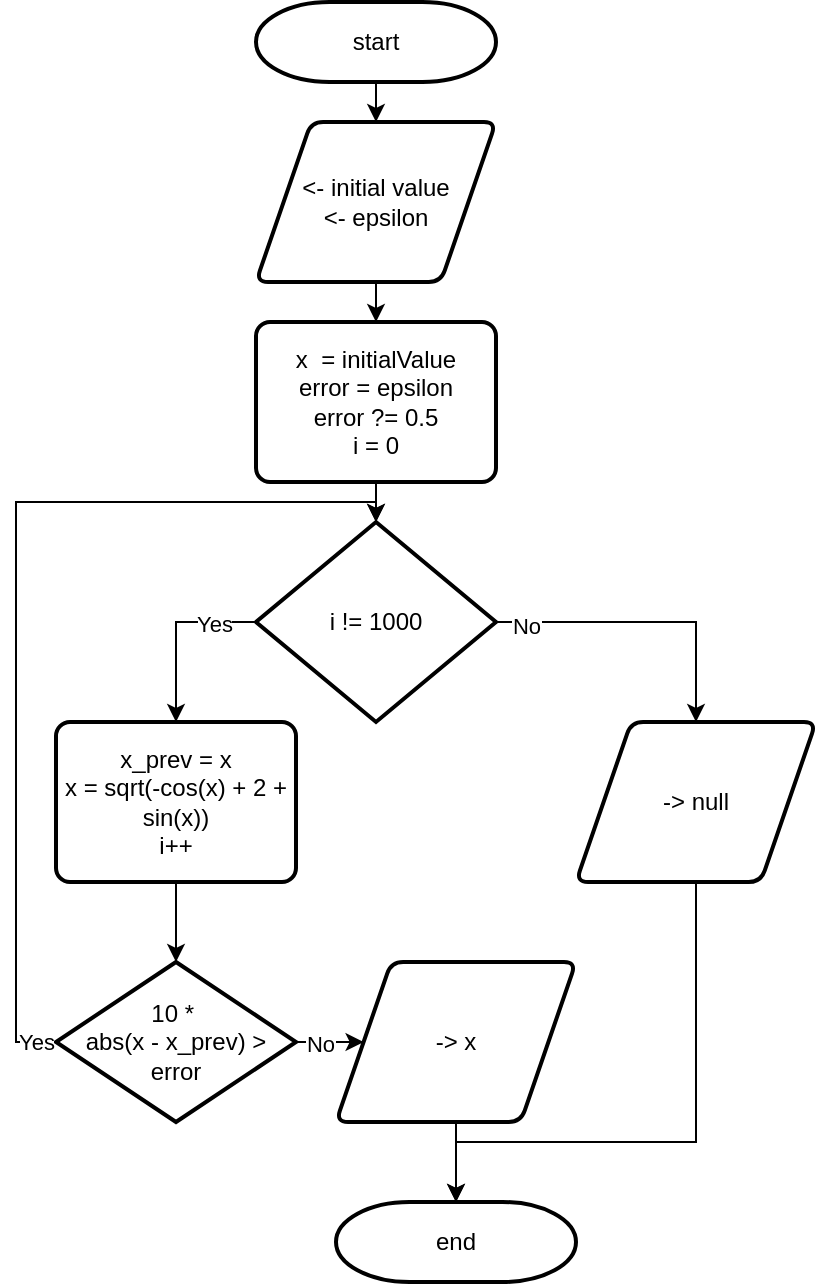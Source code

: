 <mxfile version="24.7.8" pages="2">
  <diagram name="Page-1" id="qlHcNVXUwtMzA2M0lPUo">
    <mxGraphModel dx="1050" dy="621" grid="1" gridSize="10" guides="1" tooltips="1" connect="1" arrows="1" fold="1" page="1" pageScale="1" pageWidth="1100" pageHeight="850" math="0" shadow="0">
      <root>
        <mxCell id="0" />
        <mxCell id="1" parent="0" />
        <mxCell id="rspi4K_giUkwoIs5XBeX-9" style="edgeStyle=orthogonalEdgeStyle;rounded=0;orthogonalLoop=1;jettySize=auto;html=1;exitX=0.5;exitY=1;exitDx=0;exitDy=0;exitPerimeter=0;entryX=0.5;entryY=0;entryDx=0;entryDy=0;" parent="1" source="rspi4K_giUkwoIs5XBeX-4" target="rspi4K_giUkwoIs5XBeX-8" edge="1">
          <mxGeometry relative="1" as="geometry" />
        </mxCell>
        <mxCell id="rspi4K_giUkwoIs5XBeX-4" value="start" style="strokeWidth=2;html=1;shape=mxgraph.flowchart.terminator;whiteSpace=wrap;" parent="1" vertex="1">
          <mxGeometry x="360" y="40" width="120" height="40" as="geometry" />
        </mxCell>
        <mxCell id="rspi4K_giUkwoIs5XBeX-7" value="x&amp;nbsp; = initialValue&lt;div&gt;error = epsilon&lt;/div&gt;&lt;div&gt;error ?= 0.5&lt;/div&gt;&lt;div&gt;i = 0&lt;/div&gt;" style="rounded=1;whiteSpace=wrap;html=1;absoluteArcSize=1;arcSize=14;strokeWidth=2;" parent="1" vertex="1">
          <mxGeometry x="360" y="200" width="120" height="80" as="geometry" />
        </mxCell>
        <mxCell id="rspi4K_giUkwoIs5XBeX-10" style="edgeStyle=orthogonalEdgeStyle;rounded=0;orthogonalLoop=1;jettySize=auto;html=1;exitX=0.5;exitY=1;exitDx=0;exitDy=0;" parent="1" source="rspi4K_giUkwoIs5XBeX-8" target="rspi4K_giUkwoIs5XBeX-7" edge="1">
          <mxGeometry relative="1" as="geometry" />
        </mxCell>
        <mxCell id="rspi4K_giUkwoIs5XBeX-8" value="&amp;lt;- initial value&lt;div&gt;&amp;lt;- epsilon&lt;/div&gt;" style="shape=parallelogram;html=1;strokeWidth=2;perimeter=parallelogramPerimeter;whiteSpace=wrap;rounded=1;arcSize=12;size=0.23;" parent="1" vertex="1">
          <mxGeometry x="360" y="100" width="120" height="80" as="geometry" />
        </mxCell>
        <mxCell id="rspi4K_giUkwoIs5XBeX-15" style="edgeStyle=orthogonalEdgeStyle;rounded=0;orthogonalLoop=1;jettySize=auto;html=1;exitX=0;exitY=0.5;exitDx=0;exitDy=0;exitPerimeter=0;entryX=0.5;entryY=0;entryDx=0;entryDy=0;" parent="1" source="rspi4K_giUkwoIs5XBeX-12" target="rspi4K_giUkwoIs5XBeX-14" edge="1">
          <mxGeometry relative="1" as="geometry" />
        </mxCell>
        <mxCell id="p2M1dEwy1PT4JJS1pHRV-5" value="Yes" style="edgeLabel;html=1;align=center;verticalAlign=middle;resizable=0;points=[];" vertex="1" connectable="0" parent="rspi4K_giUkwoIs5XBeX-15">
          <mxGeometry x="-0.529" y="1" relative="1" as="geometry">
            <mxPoint as="offset" />
          </mxGeometry>
        </mxCell>
        <mxCell id="agQnURrUR8drWCu4zX6V-3" style="edgeStyle=orthogonalEdgeStyle;rounded=0;orthogonalLoop=1;jettySize=auto;html=1;exitX=1;exitY=0.5;exitDx=0;exitDy=0;exitPerimeter=0;entryX=0.5;entryY=0;entryDx=0;entryDy=0;" edge="1" parent="1" source="rspi4K_giUkwoIs5XBeX-12" target="agQnURrUR8drWCu4zX6V-2">
          <mxGeometry relative="1" as="geometry" />
        </mxCell>
        <mxCell id="p2M1dEwy1PT4JJS1pHRV-6" value="No" style="edgeLabel;html=1;align=center;verticalAlign=middle;resizable=0;points=[];" vertex="1" connectable="0" parent="agQnURrUR8drWCu4zX6V-3">
          <mxGeometry x="-0.803" y="-2" relative="1" as="geometry">
            <mxPoint as="offset" />
          </mxGeometry>
        </mxCell>
        <mxCell id="rspi4K_giUkwoIs5XBeX-12" value="i != 1000" style="strokeWidth=2;html=1;shape=mxgraph.flowchart.decision;whiteSpace=wrap;" parent="1" vertex="1">
          <mxGeometry x="360" y="300" width="120" height="100" as="geometry" />
        </mxCell>
        <mxCell id="rspi4K_giUkwoIs5XBeX-13" style="edgeStyle=orthogonalEdgeStyle;rounded=0;orthogonalLoop=1;jettySize=auto;html=1;exitX=0.5;exitY=1;exitDx=0;exitDy=0;entryX=0.5;entryY=0;entryDx=0;entryDy=0;entryPerimeter=0;" parent="1" source="rspi4K_giUkwoIs5XBeX-7" target="rspi4K_giUkwoIs5XBeX-12" edge="1">
          <mxGeometry relative="1" as="geometry" />
        </mxCell>
        <mxCell id="rspi4K_giUkwoIs5XBeX-14" value="x_prev = x&lt;div&gt;x = sqrt(-cos(x) + 2 + sin(x))&lt;/div&gt;&lt;div&gt;i++&lt;/div&gt;" style="rounded=1;whiteSpace=wrap;html=1;absoluteArcSize=1;arcSize=14;strokeWidth=2;" parent="1" vertex="1">
          <mxGeometry x="260" y="400" width="120" height="80" as="geometry" />
        </mxCell>
        <mxCell id="rspi4K_giUkwoIs5XBeX-21" style="edgeStyle=orthogonalEdgeStyle;rounded=0;orthogonalLoop=1;jettySize=auto;html=1;exitX=1;exitY=0.5;exitDx=0;exitDy=0;exitPerimeter=0;entryX=0;entryY=0.5;entryDx=0;entryDy=0;" parent="1" source="rspi4K_giUkwoIs5XBeX-16" target="rspi4K_giUkwoIs5XBeX-19" edge="1">
          <mxGeometry relative="1" as="geometry" />
        </mxCell>
        <mxCell id="p2M1dEwy1PT4JJS1pHRV-8" value="No" style="edgeLabel;html=1;align=center;verticalAlign=middle;resizable=0;points=[];" vertex="1" connectable="0" parent="rspi4K_giUkwoIs5XBeX-21">
          <mxGeometry x="-0.302" y="-1" relative="1" as="geometry">
            <mxPoint as="offset" />
          </mxGeometry>
        </mxCell>
        <mxCell id="rspi4K_giUkwoIs5XBeX-16" value="10 *&amp;nbsp;&lt;div&gt;abs(x - x_prev) &amp;gt; error&lt;/div&gt;" style="strokeWidth=2;html=1;shape=mxgraph.flowchart.decision;whiteSpace=wrap;" parent="1" vertex="1">
          <mxGeometry x="260" y="520" width="120" height="80" as="geometry" />
        </mxCell>
        <mxCell id="rspi4K_giUkwoIs5XBeX-17" style="edgeStyle=orthogonalEdgeStyle;rounded=0;orthogonalLoop=1;jettySize=auto;html=1;exitX=0;exitY=0.5;exitDx=0;exitDy=0;exitPerimeter=0;entryX=0.5;entryY=0;entryDx=0;entryDy=0;entryPerimeter=0;" parent="1" source="rspi4K_giUkwoIs5XBeX-16" target="rspi4K_giUkwoIs5XBeX-12" edge="1">
          <mxGeometry relative="1" as="geometry">
            <Array as="points">
              <mxPoint x="240" y="560" />
              <mxPoint x="240" y="290" />
              <mxPoint x="420" y="290" />
            </Array>
          </mxGeometry>
        </mxCell>
        <mxCell id="p2M1dEwy1PT4JJS1pHRV-7" value="Yes" style="edgeLabel;html=1;align=center;verticalAlign=middle;resizable=0;points=[];" vertex="1" connectable="0" parent="rspi4K_giUkwoIs5XBeX-17">
          <mxGeometry x="-0.97" relative="1" as="geometry">
            <mxPoint x="-3" as="offset" />
          </mxGeometry>
        </mxCell>
        <mxCell id="rspi4K_giUkwoIs5XBeX-18" style="edgeStyle=orthogonalEdgeStyle;rounded=0;orthogonalLoop=1;jettySize=auto;html=1;exitX=0.5;exitY=1;exitDx=0;exitDy=0;entryX=0.5;entryY=0;entryDx=0;entryDy=0;entryPerimeter=0;" parent="1" source="rspi4K_giUkwoIs5XBeX-14" target="rspi4K_giUkwoIs5XBeX-16" edge="1">
          <mxGeometry relative="1" as="geometry" />
        </mxCell>
        <mxCell id="rspi4K_giUkwoIs5XBeX-19" value="-&amp;gt; x" style="shape=parallelogram;html=1;strokeWidth=2;perimeter=parallelogramPerimeter;whiteSpace=wrap;rounded=1;arcSize=12;size=0.23;" parent="1" vertex="1">
          <mxGeometry x="400" y="520" width="120" height="80" as="geometry" />
        </mxCell>
        <mxCell id="hCjLC0Hycs6VZEcCR9qL-2" value="end" style="strokeWidth=2;html=1;shape=mxgraph.flowchart.terminator;whiteSpace=wrap;" parent="1" vertex="1">
          <mxGeometry x="400" y="640" width="120" height="40" as="geometry" />
        </mxCell>
        <mxCell id="hCjLC0Hycs6VZEcCR9qL-3" style="edgeStyle=orthogonalEdgeStyle;rounded=0;orthogonalLoop=1;jettySize=auto;html=1;exitX=0.5;exitY=1;exitDx=0;exitDy=0;entryX=0.5;entryY=0;entryDx=0;entryDy=0;entryPerimeter=0;" parent="1" source="rspi4K_giUkwoIs5XBeX-19" target="hCjLC0Hycs6VZEcCR9qL-2" edge="1">
          <mxGeometry relative="1" as="geometry" />
        </mxCell>
        <mxCell id="agQnURrUR8drWCu4zX6V-2" value="-&amp;gt; null" style="shape=parallelogram;html=1;strokeWidth=2;perimeter=parallelogramPerimeter;whiteSpace=wrap;rounded=1;arcSize=12;size=0.23;" vertex="1" parent="1">
          <mxGeometry x="520" y="400" width="120" height="80" as="geometry" />
        </mxCell>
        <mxCell id="agQnURrUR8drWCu4zX6V-4" style="edgeStyle=orthogonalEdgeStyle;rounded=0;orthogonalLoop=1;jettySize=auto;html=1;exitX=0.5;exitY=1;exitDx=0;exitDy=0;entryX=0.5;entryY=0;entryDx=0;entryDy=0;entryPerimeter=0;" edge="1" parent="1" source="agQnURrUR8drWCu4zX6V-2" target="hCjLC0Hycs6VZEcCR9qL-2">
          <mxGeometry relative="1" as="geometry">
            <Array as="points">
              <mxPoint x="580" y="610" />
              <mxPoint x="460" y="610" />
            </Array>
          </mxGeometry>
        </mxCell>
      </root>
    </mxGraphModel>
  </diagram>
  <diagram id="xSfVHcWBSXzT4QebJSOT" name="Page-2">
    <mxGraphModel dx="1167" dy="690" grid="1" gridSize="10" guides="1" tooltips="1" connect="1" arrows="1" fold="1" page="1" pageScale="1" pageWidth="1100" pageHeight="850" math="0" shadow="0">
      <root>
        <mxCell id="0" />
        <mxCell id="1" parent="0" />
        <mxCell id="KCjWlv1J8HZT_TrUdC1N-3" style="edgeStyle=orthogonalEdgeStyle;rounded=0;orthogonalLoop=1;jettySize=auto;html=1;exitX=0.5;exitY=1;exitDx=0;exitDy=0;entryX=0.5;entryY=0;entryDx=0;entryDy=0;" edge="1" parent="1" source="KCjWlv1J8HZT_TrUdC1N-4" target="KCjWlv1J8HZT_TrUdC1N-8">
          <mxGeometry relative="1" as="geometry" />
        </mxCell>
        <mxCell id="KCjWlv1J8HZT_TrUdC1N-4" value="&amp;lt;- error&lt;div&gt;&amp;lt;- x0&lt;/div&gt;&lt;div&gt;&amp;lt;- x1&lt;/div&gt;" style="shape=parallelogram;html=1;strokeWidth=2;perimeter=parallelogramPerimeter;whiteSpace=wrap;rounded=1;arcSize=12;size=0.23;" vertex="1" parent="1">
          <mxGeometry x="160" y="100" width="120" height="80" as="geometry" />
        </mxCell>
        <mxCell id="KCjWlv1J8HZT_TrUdC1N-6" style="edgeStyle=orthogonalEdgeStyle;rounded=0;orthogonalLoop=1;jettySize=auto;html=1;exitX=0.5;exitY=1;exitDx=0;exitDy=0;exitPerimeter=0;entryX=0.5;entryY=0;entryDx=0;entryDy=0;" edge="1" parent="1" source="KCjWlv1J8HZT_TrUdC1N-7" target="KCjWlv1J8HZT_TrUdC1N-4">
          <mxGeometry relative="1" as="geometry" />
        </mxCell>
        <mxCell id="KCjWlv1J8HZT_TrUdC1N-7" value="start" style="strokeWidth=2;html=1;shape=mxgraph.flowchart.terminator;whiteSpace=wrap;" vertex="1" parent="1">
          <mxGeometry x="160" y="40" width="120" height="40" as="geometry" />
        </mxCell>
        <mxCell id="KCjWlv1J8HZT_TrUdC1N-8" value="x0 ?= 0&lt;div&gt;x1 ?= 1&lt;/div&gt;&lt;div&gt;xPrev = x0&lt;/div&gt;&lt;div&gt;xCurr = x1&lt;/div&gt;&lt;div&gt;i = 0&lt;/div&gt;" style="rounded=1;whiteSpace=wrap;html=1;absoluteArcSize=1;arcSize=14;strokeWidth=2;" vertex="1" parent="1">
          <mxGeometry x="160" y="200" width="120" height="80" as="geometry" />
        </mxCell>
        <mxCell id="_ElTuFDYv1TFeGy8VywL-2" style="edgeStyle=orthogonalEdgeStyle;rounded=0;orthogonalLoop=1;jettySize=auto;html=1;exitX=0;exitY=0.5;exitDx=0;exitDy=0;exitPerimeter=0;entryX=0.5;entryY=0;entryDx=0;entryDy=0;" edge="1" parent="1" source="KCjWlv1J8HZT_TrUdC1N-9" target="2Yeb0T7_Fq_toSoEZueL-11">
          <mxGeometry relative="1" as="geometry" />
        </mxCell>
        <mxCell id="_ElTuFDYv1TFeGy8VywL-4" value="Yes" style="edgeLabel;html=1;align=center;verticalAlign=middle;resizable=0;points=[];" vertex="1" connectable="0" parent="_ElTuFDYv1TFeGy8VywL-2">
          <mxGeometry x="-0.574" relative="1" as="geometry">
            <mxPoint as="offset" />
          </mxGeometry>
        </mxCell>
        <mxCell id="_ElTuFDYv1TFeGy8VywL-13" style="edgeStyle=orthogonalEdgeStyle;rounded=0;orthogonalLoop=1;jettySize=auto;html=1;exitX=1;exitY=0.5;exitDx=0;exitDy=0;exitPerimeter=0;entryX=0.5;entryY=0;entryDx=0;entryDy=0;" edge="1" parent="1" source="KCjWlv1J8HZT_TrUdC1N-9" target="_ElTuFDYv1TFeGy8VywL-12">
          <mxGeometry relative="1" as="geometry" />
        </mxCell>
        <mxCell id="PW4t6B9jksy3KZ8uMAzg-8" value="No" style="edgeLabel;html=1;align=center;verticalAlign=middle;resizable=0;points=[];" vertex="1" connectable="0" parent="_ElTuFDYv1TFeGy8VywL-13">
          <mxGeometry x="-0.833" y="-1" relative="1" as="geometry">
            <mxPoint x="-1" as="offset" />
          </mxGeometry>
        </mxCell>
        <mxCell id="KCjWlv1J8HZT_TrUdC1N-9" value="i != 1000" style="strokeWidth=2;html=1;shape=mxgraph.flowchart.decision;whiteSpace=wrap;" vertex="1" parent="1">
          <mxGeometry x="160" y="300" width="120" height="80" as="geometry" />
        </mxCell>
        <mxCell id="KCjWlv1J8HZT_TrUdC1N-10" style="edgeStyle=orthogonalEdgeStyle;rounded=0;orthogonalLoop=1;jettySize=auto;html=1;exitX=0.5;exitY=1;exitDx=0;exitDy=0;entryX=0.5;entryY=0;entryDx=0;entryDy=0;entryPerimeter=0;" edge="1" parent="1" source="KCjWlv1J8HZT_TrUdC1N-8" target="KCjWlv1J8HZT_TrUdC1N-9">
          <mxGeometry relative="1" as="geometry" />
        </mxCell>
        <mxCell id="2Yeb0T7_Fq_toSoEZueL-4" style="edgeStyle=orthogonalEdgeStyle;rounded=0;orthogonalLoop=1;jettySize=auto;html=1;exitX=0.5;exitY=1;exitDx=0;exitDy=0;exitPerimeter=0;entryX=0.5;entryY=0;entryDx=0;entryDy=0;" edge="1" parent="1" source="2Yeb0T7_Fq_toSoEZueL-1" target="2Yeb0T7_Fq_toSoEZueL-2">
          <mxGeometry relative="1" as="geometry" />
        </mxCell>
        <mxCell id="2Yeb0T7_Fq_toSoEZueL-1" value="f start" style="strokeWidth=2;html=1;shape=mxgraph.flowchart.terminator;whiteSpace=wrap;" vertex="1" parent="1">
          <mxGeometry x="480" y="40" width="120" height="40" as="geometry" />
        </mxCell>
        <mxCell id="2Yeb0T7_Fq_toSoEZueL-5" style="edgeStyle=orthogonalEdgeStyle;rounded=0;orthogonalLoop=1;jettySize=auto;html=1;exitX=0.5;exitY=1;exitDx=0;exitDy=0;entryX=0.5;entryY=0;entryDx=0;entryDy=0;" edge="1" parent="1" source="2Yeb0T7_Fq_toSoEZueL-2" target="2Yeb0T7_Fq_toSoEZueL-3">
          <mxGeometry relative="1" as="geometry" />
        </mxCell>
        <mxCell id="2Yeb0T7_Fq_toSoEZueL-2" value="&amp;lt;- x" style="shape=parallelogram;html=1;strokeWidth=2;perimeter=parallelogramPerimeter;whiteSpace=wrap;rounded=1;arcSize=12;size=0.23;" vertex="1" parent="1">
          <mxGeometry x="480" y="100" width="120" height="80" as="geometry" />
        </mxCell>
        <mxCell id="2Yeb0T7_Fq_toSoEZueL-8" style="edgeStyle=orthogonalEdgeStyle;rounded=0;orthogonalLoop=1;jettySize=auto;html=1;exitX=0.5;exitY=1;exitDx=0;exitDy=0;entryX=0.5;entryY=0;entryDx=0;entryDy=0;" edge="1" parent="1" source="2Yeb0T7_Fq_toSoEZueL-3" target="2Yeb0T7_Fq_toSoEZueL-6">
          <mxGeometry relative="1" as="geometry" />
        </mxCell>
        <mxCell id="2Yeb0T7_Fq_toSoEZueL-3" value="f =&amp;nbsp;(x**2 - sin(x)) / cos(x) - 2) + 1" style="rounded=1;whiteSpace=wrap;html=1;absoluteArcSize=1;arcSize=14;strokeWidth=2;" vertex="1" parent="1">
          <mxGeometry x="480" y="200" width="120" height="80" as="geometry" />
        </mxCell>
        <mxCell id="2Yeb0T7_Fq_toSoEZueL-6" value="-&amp;gt; f" style="shape=parallelogram;html=1;strokeWidth=2;perimeter=parallelogramPerimeter;whiteSpace=wrap;rounded=1;arcSize=12;size=0.23;" vertex="1" parent="1">
          <mxGeometry x="480" y="300" width="120" height="80" as="geometry" />
        </mxCell>
        <mxCell id="2Yeb0T7_Fq_toSoEZueL-7" value="f end" style="strokeWidth=2;html=1;shape=mxgraph.flowchart.terminator;whiteSpace=wrap;" vertex="1" parent="1">
          <mxGeometry x="480" y="400" width="120" height="40" as="geometry" />
        </mxCell>
        <mxCell id="2Yeb0T7_Fq_toSoEZueL-9" style="edgeStyle=orthogonalEdgeStyle;rounded=0;orthogonalLoop=1;jettySize=auto;html=1;exitX=0.5;exitY=1;exitDx=0;exitDy=0;entryX=0.5;entryY=0;entryDx=0;entryDy=0;entryPerimeter=0;" edge="1" parent="1" source="2Yeb0T7_Fq_toSoEZueL-6" target="2Yeb0T7_Fq_toSoEZueL-7">
          <mxGeometry relative="1" as="geometry" />
        </mxCell>
        <mxCell id="_ElTuFDYv1TFeGy8VywL-3" style="edgeStyle=orthogonalEdgeStyle;rounded=0;orthogonalLoop=1;jettySize=auto;html=1;exitX=0.5;exitY=1;exitDx=0;exitDy=0;entryX=0.5;entryY=0;entryDx=0;entryDy=0;" edge="1" parent="1" source="2Yeb0T7_Fq_toSoEZueL-11" target="_ElTuFDYv1TFeGy8VywL-1">
          <mxGeometry relative="1" as="geometry" />
        </mxCell>
        <mxCell id="2Yeb0T7_Fq_toSoEZueL-11" value="fCur = f(xCur)&lt;div&gt;fPrev = f(xPrev)&lt;/div&gt;&lt;div&gt;&lt;br&gt;&lt;/div&gt;" style="rounded=1;whiteSpace=wrap;html=1;absoluteArcSize=1;arcSize=14;strokeWidth=2;" vertex="1" parent="1">
          <mxGeometry x="40" y="385" width="120" height="80" as="geometry" />
        </mxCell>
        <mxCell id="_ElTuFDYv1TFeGy8VywL-1" value="xNext = xCur - (fCur*(xCur-xPrev)) / (fCur - fPrev)" style="rounded=1;whiteSpace=wrap;html=1;absoluteArcSize=1;arcSize=14;strokeWidth=2;" vertex="1" parent="1">
          <mxGeometry x="40" y="480" width="120" height="80" as="geometry" />
        </mxCell>
        <mxCell id="_ElTuFDYv1TFeGy8VywL-8" style="edgeStyle=orthogonalEdgeStyle;rounded=0;orthogonalLoop=1;jettySize=auto;html=1;exitX=1;exitY=0.5;exitDx=0;exitDy=0;exitPerimeter=0;entryX=0.5;entryY=0;entryDx=0;entryDy=0;" edge="1" parent="1" source="_ElTuFDYv1TFeGy8VywL-5" target="_ElTuFDYv1TFeGy8VywL-7">
          <mxGeometry relative="1" as="geometry" />
        </mxCell>
        <mxCell id="_ElTuFDYv1TFeGy8VywL-9" value="No" style="edgeLabel;html=1;align=center;verticalAlign=middle;resizable=0;points=[];" vertex="1" connectable="0" parent="_ElTuFDYv1TFeGy8VywL-8">
          <mxGeometry x="-0.864" y="2" relative="1" as="geometry">
            <mxPoint as="offset" />
          </mxGeometry>
        </mxCell>
        <mxCell id="PW4t6B9jksy3KZ8uMAzg-5" style="edgeStyle=orthogonalEdgeStyle;rounded=0;orthogonalLoop=1;jettySize=auto;html=1;exitX=0;exitY=0.5;exitDx=0;exitDy=0;exitPerimeter=0;entryX=0.5;entryY=0;entryDx=0;entryDy=0;" edge="1" parent="1" source="_ElTuFDYv1TFeGy8VywL-5" target="PW4t6B9jksy3KZ8uMAzg-2">
          <mxGeometry relative="1" as="geometry" />
        </mxCell>
        <mxCell id="PW4t6B9jksy3KZ8uMAzg-9" value="Yes" style="edgeLabel;html=1;align=center;verticalAlign=middle;resizable=0;points=[];" vertex="1" connectable="0" parent="PW4t6B9jksy3KZ8uMAzg-5">
          <mxGeometry x="-0.635" y="2" relative="1" as="geometry">
            <mxPoint x="1" as="offset" />
          </mxGeometry>
        </mxCell>
        <mxCell id="_ElTuFDYv1TFeGy8VywL-5" value="abs(xNext - xCur)&amp;nbsp;&lt;div&gt;&amp;lt; error&lt;/div&gt;" style="strokeWidth=2;html=1;shape=mxgraph.flowchart.decision;whiteSpace=wrap;" vertex="1" parent="1">
          <mxGeometry x="260" y="420" width="120" height="80" as="geometry" />
        </mxCell>
        <mxCell id="_ElTuFDYv1TFeGy8VywL-6" style="edgeStyle=orthogonalEdgeStyle;rounded=0;orthogonalLoop=1;jettySize=auto;html=1;exitX=0.5;exitY=1;exitDx=0;exitDy=0;entryX=0.5;entryY=0;entryDx=0;entryDy=0;entryPerimeter=0;" edge="1" parent="1" source="_ElTuFDYv1TFeGy8VywL-1" target="_ElTuFDYv1TFeGy8VywL-5">
          <mxGeometry relative="1" as="geometry">
            <Array as="points">
              <mxPoint x="120" y="560" />
              <mxPoint x="120" y="580" />
              <mxPoint x="170" y="580" />
              <mxPoint x="170" y="400" />
              <mxPoint x="320" y="400" />
            </Array>
          </mxGeometry>
        </mxCell>
        <mxCell id="_ElTuFDYv1TFeGy8VywL-10" style="edgeStyle=orthogonalEdgeStyle;rounded=0;orthogonalLoop=1;jettySize=auto;html=1;" edge="1" parent="1" source="_ElTuFDYv1TFeGy8VywL-7">
          <mxGeometry relative="1" as="geometry">
            <mxPoint x="220" y="302.667" as="targetPoint" />
            <Array as="points">
              <mxPoint x="400" y="620" />
              <mxPoint x="30" y="620" />
              <mxPoint x="30" y="303" />
            </Array>
          </mxGeometry>
        </mxCell>
        <mxCell id="_ElTuFDYv1TFeGy8VywL-7" value="&lt;div&gt;&amp;nbsp;xPrev = xCur&lt;/div&gt;&lt;div&gt;&lt;span style=&quot;background-color: initial;&quot;&gt;xCur = xNext&lt;/span&gt;&lt;/div&gt;&lt;div&gt;i++&lt;/div&gt;" style="rounded=1;whiteSpace=wrap;html=1;absoluteArcSize=1;arcSize=14;strokeWidth=2;" vertex="1" parent="1">
          <mxGeometry x="340" y="520" width="120" height="80" as="geometry" />
        </mxCell>
        <mxCell id="PW4t6B9jksy3KZ8uMAzg-7" style="edgeStyle=orthogonalEdgeStyle;rounded=0;orthogonalLoop=1;jettySize=auto;html=1;exitX=0.5;exitY=1;exitDx=0;exitDy=0;" edge="1" parent="1" source="_ElTuFDYv1TFeGy8VywL-12" target="PW4t6B9jksy3KZ8uMAzg-1">
          <mxGeometry relative="1" as="geometry">
            <Array as="points">
              <mxPoint x="400" y="440" />
              <mxPoint x="470" y="440" />
              <mxPoint x="470" y="650" />
              <mxPoint x="240" y="650" />
            </Array>
          </mxGeometry>
        </mxCell>
        <mxCell id="_ElTuFDYv1TFeGy8VywL-12" value="-&amp;gt; null" style="shape=parallelogram;html=1;strokeWidth=2;perimeter=parallelogramPerimeter;whiteSpace=wrap;rounded=1;arcSize=12;size=0.23;" vertex="1" parent="1">
          <mxGeometry x="340" y="320" width="120" height="80" as="geometry" />
        </mxCell>
        <mxCell id="PW4t6B9jksy3KZ8uMAzg-1" value="end" style="strokeWidth=2;html=1;shape=mxgraph.flowchart.terminator;whiteSpace=wrap;" vertex="1" parent="1">
          <mxGeometry x="180" y="680" width="120" height="40" as="geometry" />
        </mxCell>
        <mxCell id="PW4t6B9jksy3KZ8uMAzg-2" value="-&amp;gt; xNext" style="shape=parallelogram;html=1;strokeWidth=2;perimeter=parallelogramPerimeter;whiteSpace=wrap;rounded=1;arcSize=12;size=0.23;" vertex="1" parent="1">
          <mxGeometry x="180" y="510" width="120" height="80" as="geometry" />
        </mxCell>
        <mxCell id="PW4t6B9jksy3KZ8uMAzg-6" style="edgeStyle=orthogonalEdgeStyle;rounded=0;orthogonalLoop=1;jettySize=auto;html=1;exitX=0.5;exitY=1;exitDx=0;exitDy=0;entryX=0.5;entryY=0;entryDx=0;entryDy=0;entryPerimeter=0;" edge="1" parent="1" source="PW4t6B9jksy3KZ8uMAzg-2" target="PW4t6B9jksy3KZ8uMAzg-1">
          <mxGeometry relative="1" as="geometry" />
        </mxCell>
      </root>
    </mxGraphModel>
  </diagram>
</mxfile>
